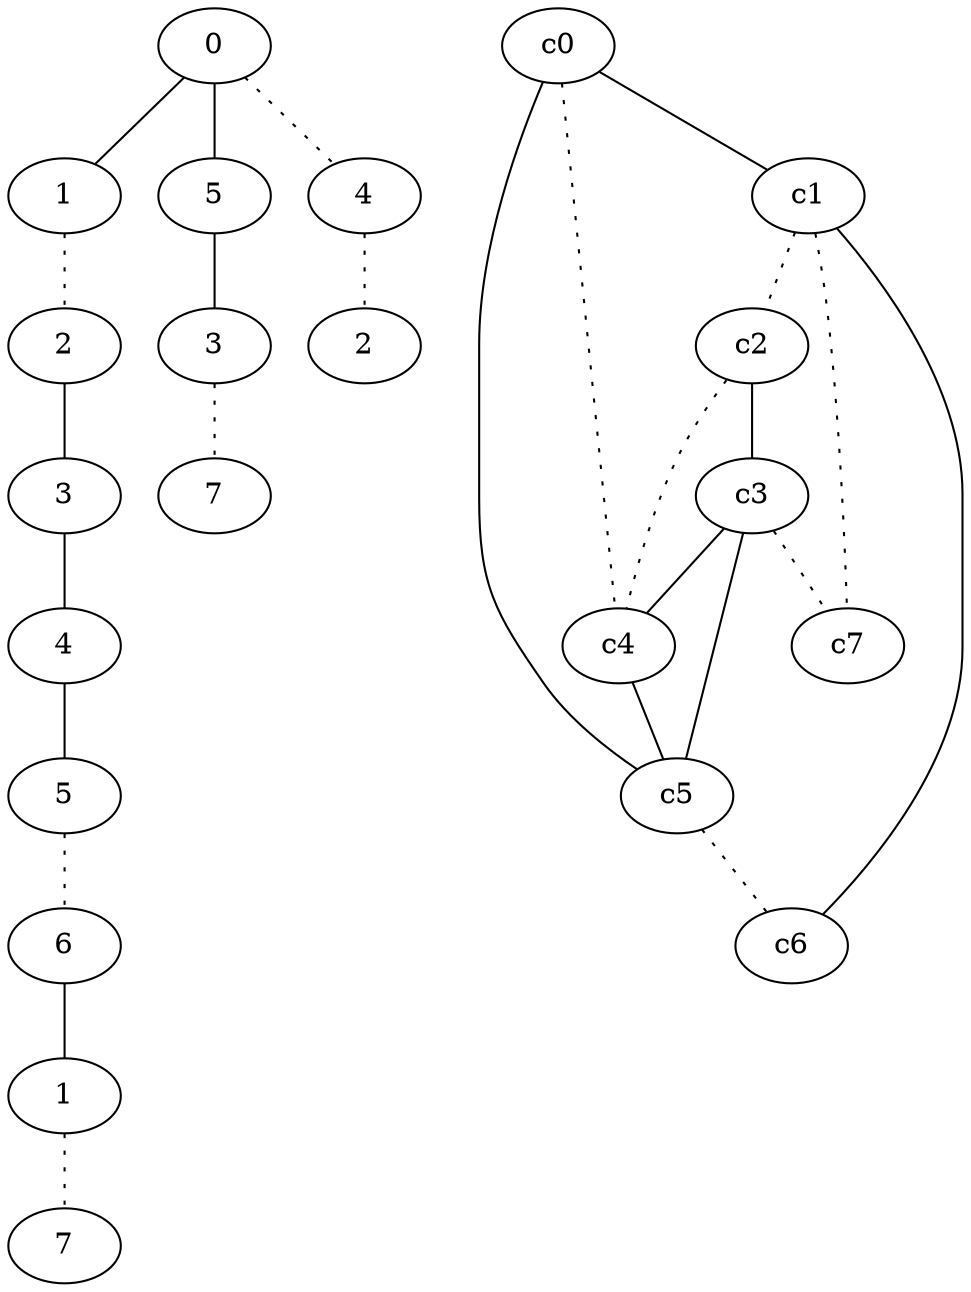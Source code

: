 graph {
a0[label=0];
a1[label=1];
a2[label=2];
a3[label=3];
a4[label=4];
a5[label=5];
a6[label=6];
a7[label=1];
a8[label=7];
a9[label=5];
a10[label=3];
a11[label=7];
a12[label=4];
a13[label=2];
a0 -- a1;
a0 -- a9;
a0 -- a12 [style=dotted];
a1 -- a2 [style=dotted];
a2 -- a3;
a3 -- a4;
a4 -- a5;
a5 -- a6 [style=dotted];
a6 -- a7;
a7 -- a8 [style=dotted];
a9 -- a10;
a10 -- a11 [style=dotted];
a12 -- a13 [style=dotted];
c0 -- c1;
c0 -- c4 [style=dotted];
c0 -- c5;
c1 -- c2 [style=dotted];
c1 -- c6;
c1 -- c7 [style=dotted];
c2 -- c3;
c2 -- c4 [style=dotted];
c3 -- c4;
c3 -- c5;
c3 -- c7 [style=dotted];
c4 -- c5;
c5 -- c6 [style=dotted];
}
